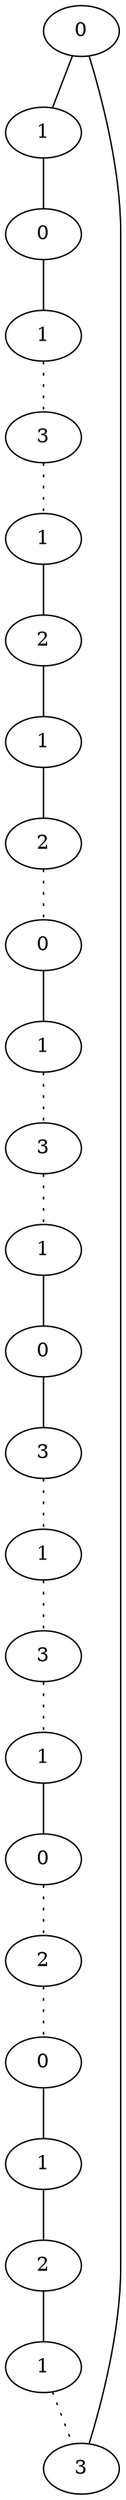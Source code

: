 graph {
a0[label=0];
a1[label=1];
a2[label=0];
a3[label=1];
a4[label=3];
a5[label=1];
a6[label=2];
a7[label=1];
a8[label=2];
a9[label=0];
a10[label=1];
a11[label=3];
a12[label=1];
a13[label=0];
a14[label=3];
a15[label=1];
a16[label=3];
a17[label=1];
a18[label=0];
a19[label=2];
a20[label=0];
a21[label=1];
a22[label=2];
a23[label=1];
a24[label=3];
a0 -- a1;
a0 -- a24;
a1 -- a2;
a2 -- a3;
a3 -- a4 [style=dotted];
a4 -- a5 [style=dotted];
a5 -- a6;
a6 -- a7;
a7 -- a8;
a8 -- a9 [style=dotted];
a9 -- a10;
a10 -- a11 [style=dotted];
a11 -- a12 [style=dotted];
a12 -- a13;
a13 -- a14;
a14 -- a15 [style=dotted];
a15 -- a16 [style=dotted];
a16 -- a17 [style=dotted];
a17 -- a18;
a18 -- a19 [style=dotted];
a19 -- a20 [style=dotted];
a20 -- a21;
a21 -- a22;
a22 -- a23;
a23 -- a24 [style=dotted];
}
